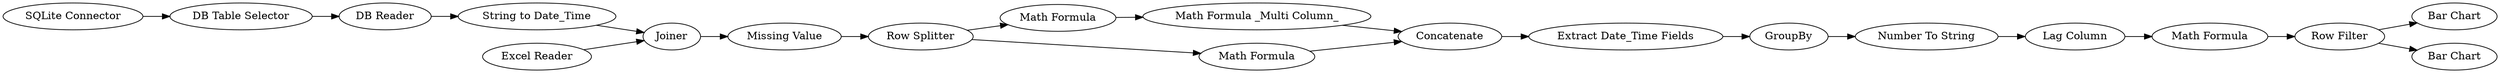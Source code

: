 digraph {
	"6650348075225415907_3" [label=Joiner]
	"4507888870613896657_6" [label="Math Formula"]
	"5904716150158340138_17" [label="Number To String"]
	"6650348075225415907_31" [label="Bar Chart"]
	"-4355682169985223783_19" [label="Math Formula"]
	"4507888870613896657_7" [label="Row Splitter"]
	"6650348075225415907_30" [label="Bar Chart"]
	"6650348075225415907_18" [label="Row Filter"]
	"4507888870613896657_12" [label="Math Formula"]
	"-5948667491959973519_24" [label="SQLite Connector"]
	"4507888870613896657_11" [label="Math Formula _Multi Column_"]
	"5904716150158340138_8" [label=GroupBy]
	"4507888870613896657_10" [label=Concatenate]
	"5904716150158340138_13" [label="Extract Date_Time Fields"]
	"-5948667491959973519_28" [label="DB Table Selector"]
	"-5948667491959973519_4" [label="String to Date_Time"]
	"6650348075225415907_1" [label="Excel Reader"]
	"-5948667491959973519_27" [label="DB Reader"]
	"-4355682169985223783_18" [label="Lag Column"]
	"6650348075225415907_9" [label="Missing Value"]
	"-5948667491959973519_24" -> "-5948667491959973519_28"
	"5904716150158340138_8" -> "5904716150158340138_17"
	"-5948667491959973519_4" -> "6650348075225415907_3"
	"5904716150158340138_13" -> "5904716150158340138_8"
	"6650348075225415907_18" -> "6650348075225415907_31"
	"4507888870613896657_6" -> "4507888870613896657_11"
	"4507888870613896657_7" -> "4507888870613896657_6"
	"5904716150158340138_17" -> "-4355682169985223783_18"
	"4507888870613896657_7" -> "4507888870613896657_12"
	"4507888870613896657_11" -> "4507888870613896657_10"
	"6650348075225415907_9" -> "4507888870613896657_7"
	"4507888870613896657_12" -> "4507888870613896657_10"
	"-4355682169985223783_18" -> "-4355682169985223783_19"
	"-4355682169985223783_19" -> "6650348075225415907_18"
	"-5948667491959973519_28" -> "-5948667491959973519_27"
	"6650348075225415907_18" -> "6650348075225415907_30"
	"-5948667491959973519_27" -> "-5948667491959973519_4"
	"6650348075225415907_3" -> "6650348075225415907_9"
	"4507888870613896657_10" -> "5904716150158340138_13"
	"6650348075225415907_1" -> "6650348075225415907_3"
	rankdir=LR
}
